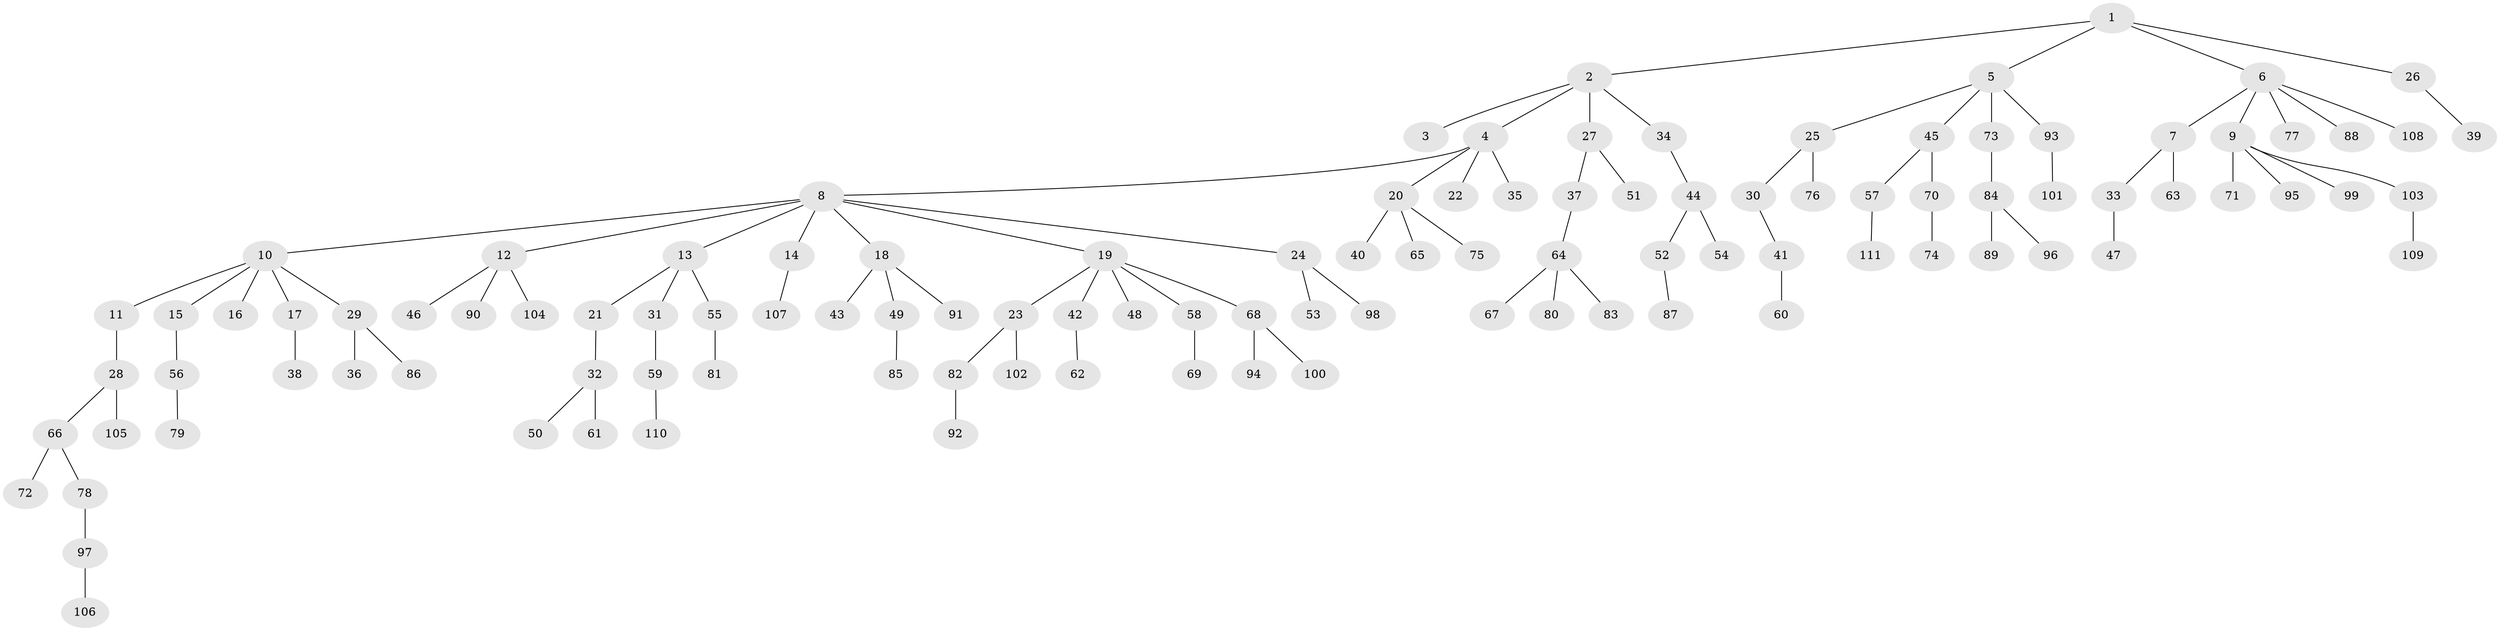 // Generated by graph-tools (version 1.1) at 2025/15/03/09/25 04:15:21]
// undirected, 111 vertices, 110 edges
graph export_dot {
graph [start="1"]
  node [color=gray90,style=filled];
  1;
  2;
  3;
  4;
  5;
  6;
  7;
  8;
  9;
  10;
  11;
  12;
  13;
  14;
  15;
  16;
  17;
  18;
  19;
  20;
  21;
  22;
  23;
  24;
  25;
  26;
  27;
  28;
  29;
  30;
  31;
  32;
  33;
  34;
  35;
  36;
  37;
  38;
  39;
  40;
  41;
  42;
  43;
  44;
  45;
  46;
  47;
  48;
  49;
  50;
  51;
  52;
  53;
  54;
  55;
  56;
  57;
  58;
  59;
  60;
  61;
  62;
  63;
  64;
  65;
  66;
  67;
  68;
  69;
  70;
  71;
  72;
  73;
  74;
  75;
  76;
  77;
  78;
  79;
  80;
  81;
  82;
  83;
  84;
  85;
  86;
  87;
  88;
  89;
  90;
  91;
  92;
  93;
  94;
  95;
  96;
  97;
  98;
  99;
  100;
  101;
  102;
  103;
  104;
  105;
  106;
  107;
  108;
  109;
  110;
  111;
  1 -- 2;
  1 -- 5;
  1 -- 6;
  1 -- 26;
  2 -- 3;
  2 -- 4;
  2 -- 27;
  2 -- 34;
  4 -- 8;
  4 -- 20;
  4 -- 22;
  4 -- 35;
  5 -- 25;
  5 -- 45;
  5 -- 73;
  5 -- 93;
  6 -- 7;
  6 -- 9;
  6 -- 77;
  6 -- 88;
  6 -- 108;
  7 -- 33;
  7 -- 63;
  8 -- 10;
  8 -- 12;
  8 -- 13;
  8 -- 14;
  8 -- 18;
  8 -- 19;
  8 -- 24;
  9 -- 71;
  9 -- 95;
  9 -- 99;
  9 -- 103;
  10 -- 11;
  10 -- 15;
  10 -- 16;
  10 -- 17;
  10 -- 29;
  11 -- 28;
  12 -- 46;
  12 -- 90;
  12 -- 104;
  13 -- 21;
  13 -- 31;
  13 -- 55;
  14 -- 107;
  15 -- 56;
  17 -- 38;
  18 -- 43;
  18 -- 49;
  18 -- 91;
  19 -- 23;
  19 -- 42;
  19 -- 48;
  19 -- 58;
  19 -- 68;
  20 -- 40;
  20 -- 65;
  20 -- 75;
  21 -- 32;
  23 -- 82;
  23 -- 102;
  24 -- 53;
  24 -- 98;
  25 -- 30;
  25 -- 76;
  26 -- 39;
  27 -- 37;
  27 -- 51;
  28 -- 66;
  28 -- 105;
  29 -- 36;
  29 -- 86;
  30 -- 41;
  31 -- 59;
  32 -- 50;
  32 -- 61;
  33 -- 47;
  34 -- 44;
  37 -- 64;
  41 -- 60;
  42 -- 62;
  44 -- 52;
  44 -- 54;
  45 -- 57;
  45 -- 70;
  49 -- 85;
  52 -- 87;
  55 -- 81;
  56 -- 79;
  57 -- 111;
  58 -- 69;
  59 -- 110;
  64 -- 67;
  64 -- 80;
  64 -- 83;
  66 -- 72;
  66 -- 78;
  68 -- 94;
  68 -- 100;
  70 -- 74;
  73 -- 84;
  78 -- 97;
  82 -- 92;
  84 -- 89;
  84 -- 96;
  93 -- 101;
  97 -- 106;
  103 -- 109;
}
